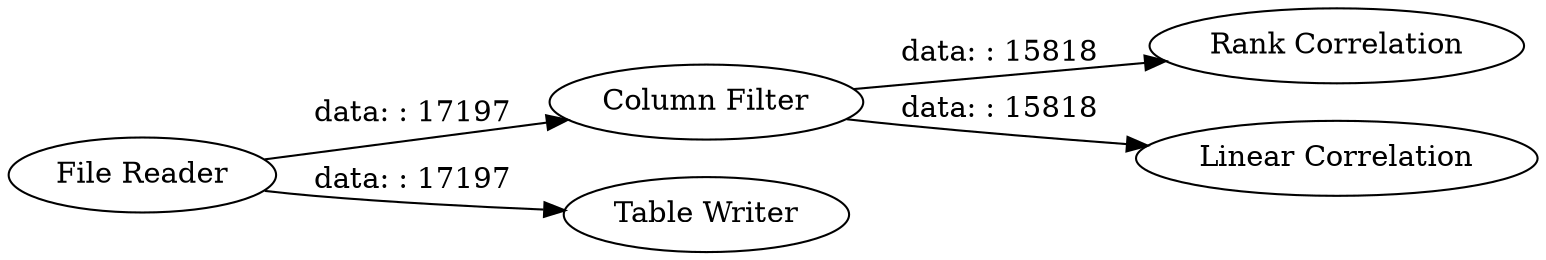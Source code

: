 digraph {
	"2004751950466880740_6" [label="Rank Correlation"]
	"2004751950466880740_5" [label="Column Filter"]
	"2004751950466880740_7" [label="Table Writer"]
	"2004751950466880740_3" [label="File Reader"]
	"2004751950466880740_4" [label="Linear Correlation"]
	"2004751950466880740_5" -> "2004751950466880740_6" [label="data: : 15818"]
	"2004751950466880740_3" -> "2004751950466880740_5" [label="data: : 17197"]
	"2004751950466880740_3" -> "2004751950466880740_7" [label="data: : 17197"]
	"2004751950466880740_5" -> "2004751950466880740_4" [label="data: : 15818"]
	rankdir=LR
}

